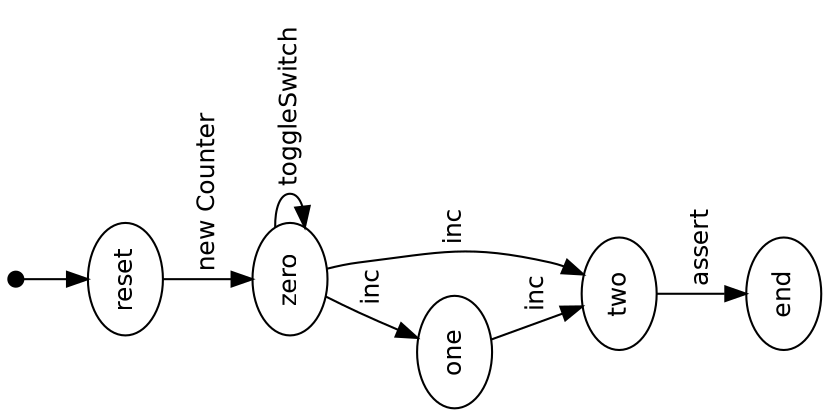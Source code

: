 digraph model {
  orientation = landscape;
  graph [ rankdir = "TB", ranksep="0.4", nodesep="0.2" ];
  node [ fontname = "Helvetica", fontsize="12.0", margin="0.07" ];
  edge [ fontname = "Helvetica", fontsize="12.0", margin="0.05" ];
  "" [ shape = "point", height="0.1" ];
  "" -> reset
  reset	-> zero [ label = " new Counter " ];
  zero	-> zero [ label = " toggleSwitch " ];
  zero	-> one [ label = " inc " ];
  one	-> two [ label = " inc " ];
  zero	-> two [ label = " inc " ];
  two	-> end [ label = " assert " ];
}

